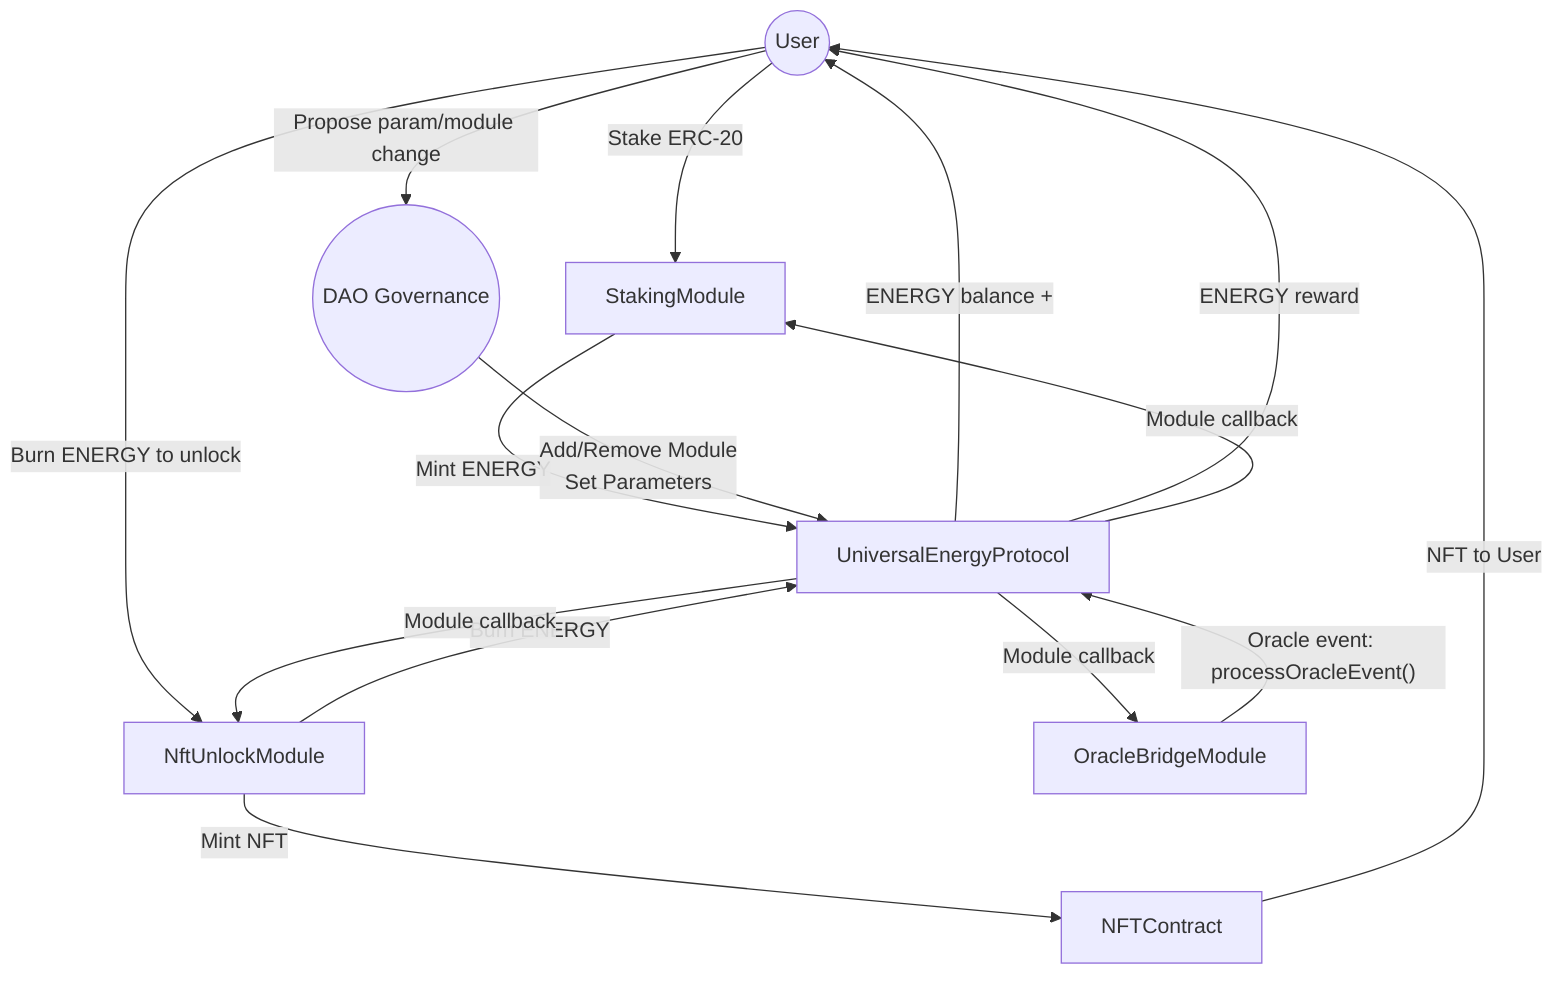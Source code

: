 %% docs/diagrams/flowchart.mmd

flowchart TD
    User((User))
    Stake[StakingModule]
    UEP[UniversalEnergyProtocol]
    NFT[NftUnlockModule]
    Oracle[OracleBridgeModule]
    NFTC[NFTContract]
    DAO((DAO Governance))

    User -- "Stake ERC-20" --> Stake
    Stake -- "Mint ENERGY" --> UEP
    UEP -- "ENERGY balance +" --> User

    User -- "Burn ENERGY to unlock" --> NFT
    NFT -- "Burn ENERGY" --> UEP
    NFT -- "Mint NFT" --> NFTC
    NFTC -- "NFT to User" --> User

    Oracle -- "Oracle event: processOracleEvent()" --> UEP
    UEP -- "ENERGY reward" --> User

    User -- "Propose param/module change" --> DAO
    DAO -- "Add/Remove Module<br>Set Parameters" --> UEP

    UEP -- "Module callback" --> Stake
    UEP -- "Module callback" --> NFT
    UEP -- "Module callback" --> Oracle